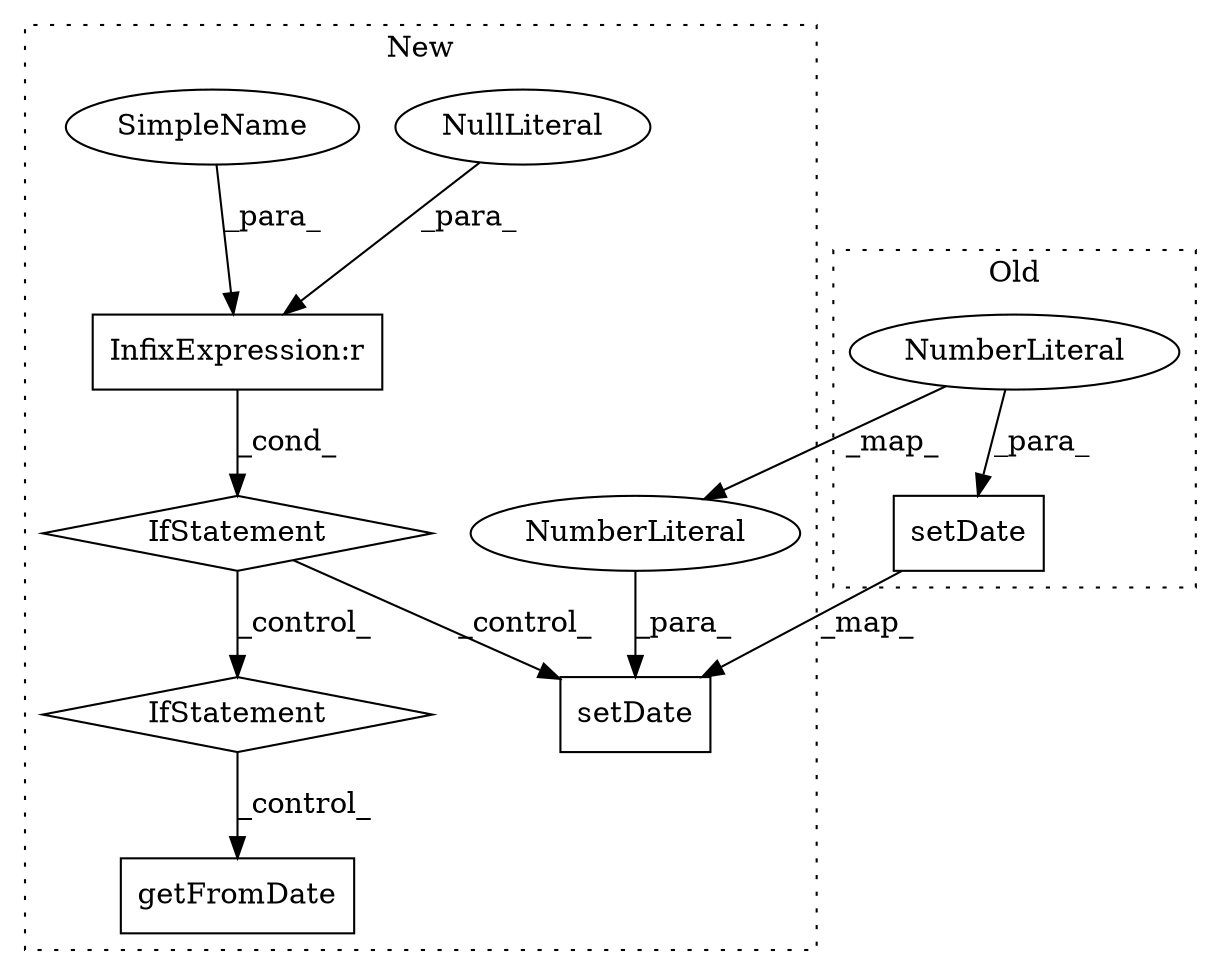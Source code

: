 digraph G {
subgraph cluster0 {
1 [label="setDate" a="32" s="12614,12670" l="8,1" shape="box"];
8 [label="NumberLiteral" a="34" s="12622" l="1" shape="ellipse"];
label = "Old";
style="dotted";
}
subgraph cluster1 {
2 [label="setDate" a="32" s="12225,12295" l="8,1" shape="box"];
3 [label="InfixExpression:r" a="27" s="11597" l="4" shape="box"];
4 [label="NullLiteral" a="33" s="11601" l="4" shape="ellipse"];
5 [label="IfStatement" a="25" s="11746,11805" l="4,2" shape="diamond"];
6 [label="getFromDate" a="32" s="11869" l="13" shape="box"];
7 [label="IfStatement" a="25" s="11578,11605" l="4,2" shape="diamond"];
9 [label="NumberLiteral" a="34" s="12233" l="1" shape="ellipse"];
10 [label="SimpleName" a="42" s="11582" l="15" shape="ellipse"];
label = "New";
style="dotted";
}
1 -> 2 [label="_map_"];
3 -> 7 [label="_cond_"];
4 -> 3 [label="_para_"];
5 -> 6 [label="_control_"];
7 -> 2 [label="_control_"];
7 -> 5 [label="_control_"];
8 -> 1 [label="_para_"];
8 -> 9 [label="_map_"];
9 -> 2 [label="_para_"];
10 -> 3 [label="_para_"];
}